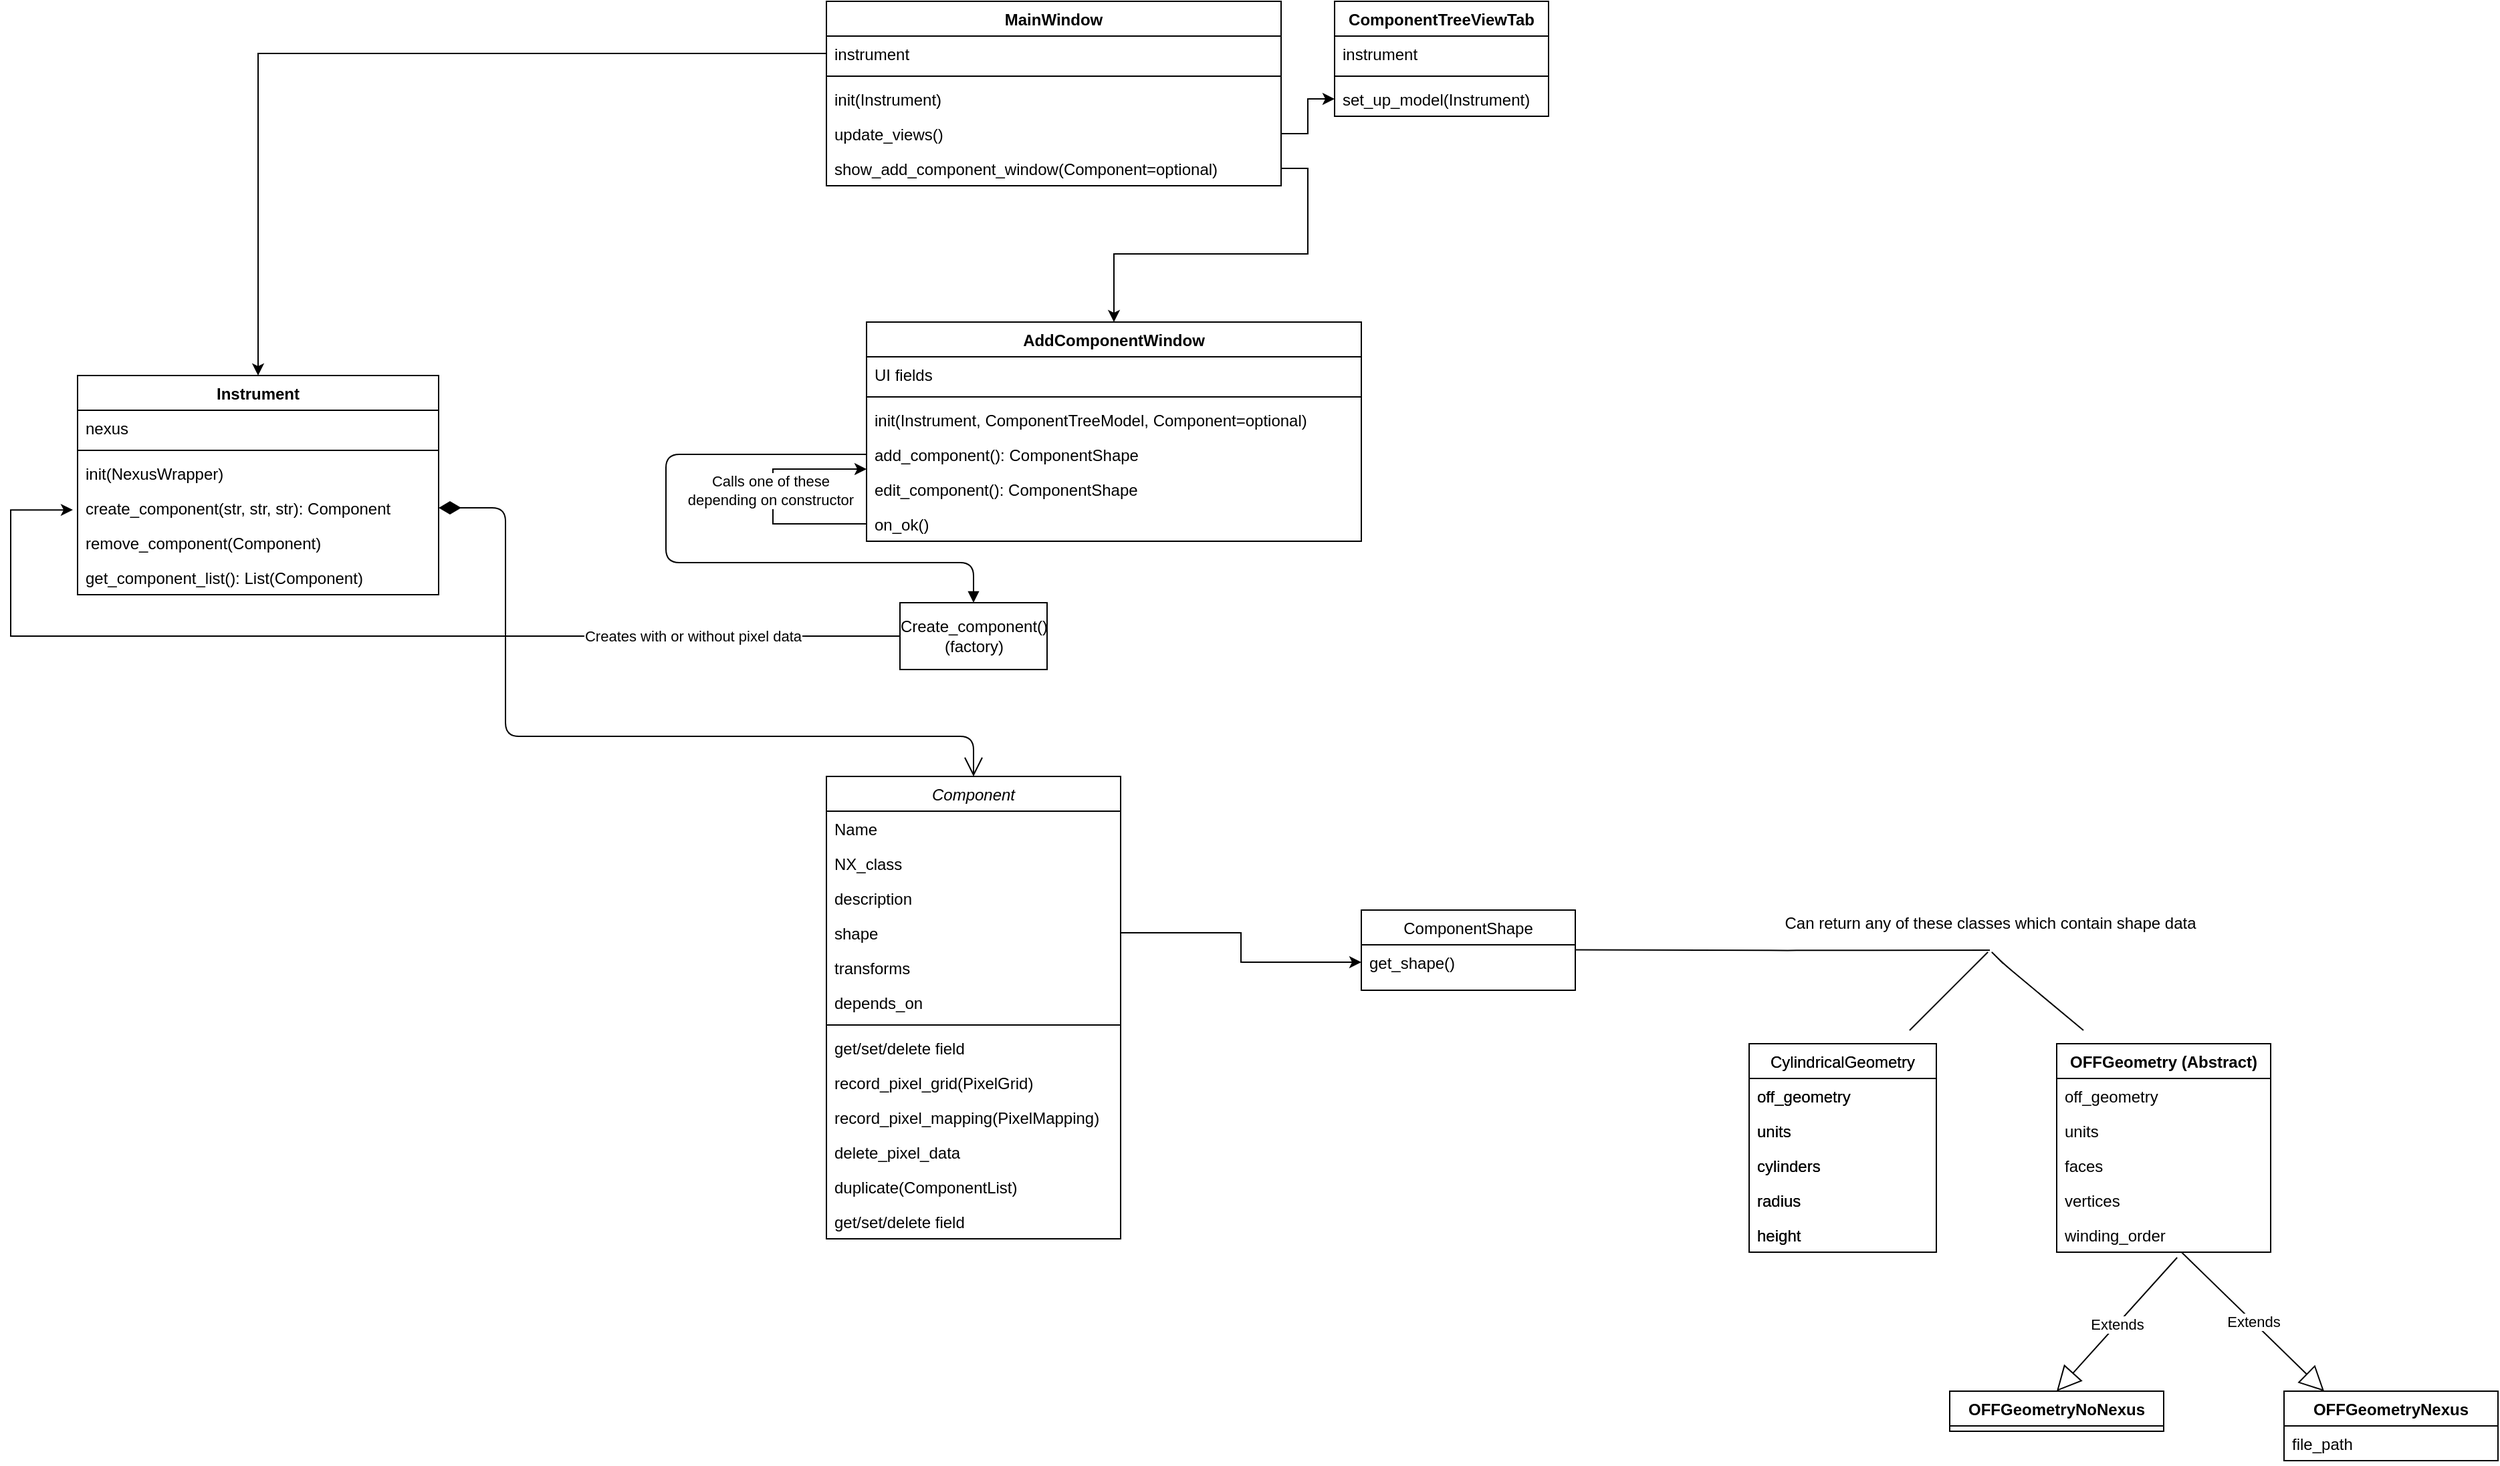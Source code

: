 <mxfile version="12.9.13" type="github">
  <diagram id="C5RBs43oDa-KdzZeNtuy" name="Page-1">
    <mxGraphModel dx="2298" dy="1978" grid="1" gridSize="10" guides="1" tooltips="1" connect="1" arrows="1" fold="1" page="1" pageScale="1" pageWidth="827" pageHeight="1169" math="0" shadow="0">
      <root>
        <mxCell id="WIyWlLk6GJQsqaUBKTNV-0" />
        <mxCell id="WIyWlLk6GJQsqaUBKTNV-1" parent="WIyWlLk6GJQsqaUBKTNV-0" />
        <mxCell id="DUrNOkOLL8GZBjthzsFv-48" style="edgeStyle=orthogonalEdgeStyle;rounded=0;orthogonalLoop=1;jettySize=auto;html=1;entryX=-0.013;entryY=0.56;entryDx=0;entryDy=0;entryPerimeter=0;" edge="1" parent="WIyWlLk6GJQsqaUBKTNV-1" source="N5AuJJnAV4p9VSYSqfe--3" target="DUrNOkOLL8GZBjthzsFv-47">
          <mxGeometry relative="1" as="geometry">
            <mxPoint x="-410" y="-70" as="targetPoint" />
            <Array as="points">
              <mxPoint x="-420" y="25" />
              <mxPoint x="-420" y="-69" />
            </Array>
          </mxGeometry>
        </mxCell>
        <mxCell id="DUrNOkOLL8GZBjthzsFv-49" value="Creates with or without pixel data" style="edgeLabel;html=1;align=center;verticalAlign=middle;resizable=0;points=[];" vertex="1" connectable="0" parent="DUrNOkOLL8GZBjthzsFv-48">
          <mxGeometry x="-0.642" y="3" relative="1" as="geometry">
            <mxPoint x="-11" y="-3.03" as="offset" />
          </mxGeometry>
        </mxCell>
        <mxCell id="N5AuJJnAV4p9VSYSqfe--3" value="&lt;div&gt;Create_component()&lt;/div&gt;&lt;div&gt;(factory)&lt;br&gt;&lt;/div&gt;" style="html=1;" parent="WIyWlLk6GJQsqaUBKTNV-1" vertex="1">
          <mxGeometry x="245" width="110" height="50" as="geometry" />
        </mxCell>
        <mxCell id="N5AuJJnAV4p9VSYSqfe--9" value="" style="endArrow=open;html=1;endSize=12;startArrow=diamondThin;startSize=14;startFill=1;edgeStyle=orthogonalEdgeStyle;align=left;verticalAlign=bottom;" parent="WIyWlLk6GJQsqaUBKTNV-1" source="DUrNOkOLL8GZBjthzsFv-47" target="zkfFHV4jXpPFQw0GAbJ--0" edge="1">
          <mxGeometry x="-1" y="3" relative="1" as="geometry">
            <mxPoint x="-50" y="70" as="sourcePoint" />
            <mxPoint x="490" y="510" as="targetPoint" />
            <Array as="points">
              <mxPoint x="-50" y="-71" />
              <mxPoint x="-50" y="100" />
              <mxPoint x="300" y="100" />
            </Array>
          </mxGeometry>
        </mxCell>
        <mxCell id="N5AuJJnAV4p9VSYSqfe--11" value="AddComponentWindow" style="swimlane;fontStyle=1;align=center;verticalAlign=top;childLayout=stackLayout;horizontal=1;startSize=26;horizontalStack=0;resizeParent=1;resizeParentMax=0;resizeLast=0;collapsible=1;marginBottom=0;" parent="WIyWlLk6GJQsqaUBKTNV-1" vertex="1">
          <mxGeometry x="220" y="-210" width="370" height="164" as="geometry" />
        </mxCell>
        <mxCell id="N5AuJJnAV4p9VSYSqfe--12" value="UI fields" style="text;strokeColor=none;fillColor=none;align=left;verticalAlign=top;spacingLeft=4;spacingRight=4;overflow=hidden;rotatable=0;points=[[0,0.5],[1,0.5]];portConstraint=eastwest;" parent="N5AuJJnAV4p9VSYSqfe--11" vertex="1">
          <mxGeometry y="26" width="370" height="26" as="geometry" />
        </mxCell>
        <mxCell id="N5AuJJnAV4p9VSYSqfe--13" value="" style="line;strokeWidth=1;fillColor=none;align=left;verticalAlign=middle;spacingTop=-1;spacingLeft=3;spacingRight=3;rotatable=0;labelPosition=right;points=[];portConstraint=eastwest;" parent="N5AuJJnAV4p9VSYSqfe--11" vertex="1">
          <mxGeometry y="52" width="370" height="8" as="geometry" />
        </mxCell>
        <mxCell id="N5AuJJnAV4p9VSYSqfe--16" value="init(Instrument, ComponentTreeModel, Component=optional)" style="text;strokeColor=none;fillColor=none;align=left;verticalAlign=top;spacingLeft=4;spacingRight=4;overflow=hidden;rotatable=0;points=[[0,0.5],[1,0.5]];portConstraint=eastwest;" parent="N5AuJJnAV4p9VSYSqfe--11" vertex="1">
          <mxGeometry y="60" width="370" height="26" as="geometry" />
        </mxCell>
        <mxCell id="N5AuJJnAV4p9VSYSqfe--14" value="add_component(): ComponentShape" style="text;strokeColor=none;fillColor=none;align=left;verticalAlign=top;spacingLeft=4;spacingRight=4;overflow=hidden;rotatable=0;points=[[0,0.5],[1,0.5]];portConstraint=eastwest;" parent="N5AuJJnAV4p9VSYSqfe--11" vertex="1">
          <mxGeometry y="86" width="370" height="26" as="geometry" />
        </mxCell>
        <mxCell id="N5AuJJnAV4p9VSYSqfe--15" value="edit_component(): ComponentShape" style="text;strokeColor=none;fillColor=none;align=left;verticalAlign=top;spacingLeft=4;spacingRight=4;overflow=hidden;rotatable=0;points=[[0,0.5],[1,0.5]];portConstraint=eastwest;" parent="N5AuJJnAV4p9VSYSqfe--11" vertex="1">
          <mxGeometry y="112" width="370" height="26" as="geometry" />
        </mxCell>
        <mxCell id="N5AuJJnAV4p9VSYSqfe--17" value="on_ok()" style="text;strokeColor=none;fillColor=none;align=left;verticalAlign=top;spacingLeft=4;spacingRight=4;overflow=hidden;rotatable=0;points=[[0,0.5],[1,0.5]];portConstraint=eastwest;" parent="N5AuJJnAV4p9VSYSqfe--11" vertex="1">
          <mxGeometry y="138" width="370" height="26" as="geometry" />
        </mxCell>
        <mxCell id="N5AuJJnAV4p9VSYSqfe--23" style="edgeStyle=orthogonalEdgeStyle;rounded=0;orthogonalLoop=1;jettySize=auto;html=1;exitX=0;exitY=0.5;exitDx=0;exitDy=0;entryX=0;entryY=0.923;entryDx=0;entryDy=0;entryPerimeter=0;" parent="N5AuJJnAV4p9VSYSqfe--11" source="N5AuJJnAV4p9VSYSqfe--17" target="N5AuJJnAV4p9VSYSqfe--14" edge="1">
          <mxGeometry relative="1" as="geometry">
            <mxPoint x="-10" y="110" as="targetPoint" />
            <Array as="points">
              <mxPoint y="151" />
              <mxPoint x="-70" y="151" />
              <mxPoint x="-70" y="110" />
            </Array>
          </mxGeometry>
        </mxCell>
        <mxCell id="N5AuJJnAV4p9VSYSqfe--25" value="&lt;div&gt;Calls one of these&lt;/div&gt;&lt;div&gt; depending on constructor&lt;/div&gt;" style="edgeLabel;html=1;align=center;verticalAlign=middle;resizable=0;points=[];" parent="N5AuJJnAV4p9VSYSqfe--23" vertex="1" connectable="0">
          <mxGeometry x="0.052" y="2" relative="1" as="geometry">
            <mxPoint as="offset" />
          </mxGeometry>
        </mxCell>
        <mxCell id="N5AuJJnAV4p9VSYSqfe--22" value="" style="html=1;verticalAlign=bottom;endArrow=block;exitX=0;exitY=0.5;exitDx=0;exitDy=0;entryX=0.5;entryY=0;entryDx=0;entryDy=0;" parent="WIyWlLk6GJQsqaUBKTNV-1" source="N5AuJJnAV4p9VSYSqfe--14" target="N5AuJJnAV4p9VSYSqfe--3" edge="1">
          <mxGeometry x="-0.144" y="-92" width="80" relative="1" as="geometry">
            <mxPoint x="70" y="-128.2" as="sourcePoint" />
            <mxPoint x="-40" y="-120" as="targetPoint" />
            <Array as="points">
              <mxPoint x="70" y="-111" />
              <mxPoint x="70" y="-30" />
              <mxPoint x="300" y="-30" />
            </Array>
            <mxPoint as="offset" />
          </mxGeometry>
        </mxCell>
        <mxCell id="zkfFHV4jXpPFQw0GAbJ--17" value="ComponentShape" style="swimlane;fontStyle=0;align=center;verticalAlign=top;childLayout=stackLayout;horizontal=1;startSize=26;horizontalStack=0;resizeParent=1;resizeLast=0;collapsible=1;marginBottom=0;rounded=0;shadow=0;strokeWidth=1;" parent="WIyWlLk6GJQsqaUBKTNV-1" vertex="1">
          <mxGeometry x="590" y="230" width="160" height="60" as="geometry">
            <mxRectangle x="550" y="140" width="160" height="26" as="alternateBounds" />
          </mxGeometry>
        </mxCell>
        <mxCell id="zkfFHV4jXpPFQw0GAbJ--24" value="get_shape()" style="text;align=left;verticalAlign=top;spacingLeft=4;spacingRight=4;overflow=hidden;rotatable=0;points=[[0,0.5],[1,0.5]];portConstraint=eastwest;" parent="zkfFHV4jXpPFQw0GAbJ--17" vertex="1">
          <mxGeometry y="26" width="160" height="26" as="geometry" />
        </mxCell>
        <mxCell id="DUrNOkOLL8GZBjthzsFv-0" value="" style="endArrow=none;html=1;edgeStyle=orthogonalEdgeStyle;" edge="1" parent="WIyWlLk6GJQsqaUBKTNV-1">
          <mxGeometry relative="1" as="geometry">
            <mxPoint x="750" y="259.71" as="sourcePoint" />
            <mxPoint x="1060" y="260" as="targetPoint" />
            <Array as="points" />
          </mxGeometry>
        </mxCell>
        <mxCell id="zkfFHV4jXpPFQw0GAbJ--0" value="Component" style="swimlane;fontStyle=2;align=center;verticalAlign=top;childLayout=stackLayout;horizontal=1;startSize=26;horizontalStack=0;resizeParent=1;resizeLast=0;collapsible=1;marginBottom=0;rounded=0;shadow=0;strokeWidth=1;" parent="WIyWlLk6GJQsqaUBKTNV-1" vertex="1">
          <mxGeometry x="190" y="130" width="220" height="346" as="geometry">
            <mxRectangle x="230" y="140" width="160" height="26" as="alternateBounds" />
          </mxGeometry>
        </mxCell>
        <mxCell id="zkfFHV4jXpPFQw0GAbJ--1" value="Name" style="text;align=left;verticalAlign=top;spacingLeft=4;spacingRight=4;overflow=hidden;rotatable=0;points=[[0,0.5],[1,0.5]];portConstraint=eastwest;" parent="zkfFHV4jXpPFQw0GAbJ--0" vertex="1">
          <mxGeometry y="26" width="220" height="26" as="geometry" />
        </mxCell>
        <mxCell id="zkfFHV4jXpPFQw0GAbJ--2" value="NX_class" style="text;align=left;verticalAlign=top;spacingLeft=4;spacingRight=4;overflow=hidden;rotatable=0;points=[[0,0.5],[1,0.5]];portConstraint=eastwest;rounded=0;shadow=0;html=0;" parent="zkfFHV4jXpPFQw0GAbJ--0" vertex="1">
          <mxGeometry y="52" width="220" height="26" as="geometry" />
        </mxCell>
        <mxCell id="zkfFHV4jXpPFQw0GAbJ--3" value="description" style="text;align=left;verticalAlign=top;spacingLeft=4;spacingRight=4;overflow=hidden;rotatable=0;points=[[0,0.5],[1,0.5]];portConstraint=eastwest;rounded=0;shadow=0;html=0;" parent="zkfFHV4jXpPFQw0GAbJ--0" vertex="1">
          <mxGeometry y="78" width="220" height="26" as="geometry" />
        </mxCell>
        <mxCell id="N5AuJJnAV4p9VSYSqfe--0" value="shape" style="text;align=left;verticalAlign=top;spacingLeft=4;spacingRight=4;overflow=hidden;rotatable=0;points=[[0,0.5],[1,0.5]];portConstraint=eastwest;rounded=0;shadow=0;html=0;" parent="zkfFHV4jXpPFQw0GAbJ--0" vertex="1">
          <mxGeometry y="104" width="220" height="26" as="geometry" />
        </mxCell>
        <mxCell id="N5AuJJnAV4p9VSYSqfe--1" value="transforms" style="text;align=left;verticalAlign=top;spacingLeft=4;spacingRight=4;overflow=hidden;rotatable=0;points=[[0,0.5],[1,0.5]];portConstraint=eastwest;rounded=0;shadow=0;html=0;" parent="zkfFHV4jXpPFQw0GAbJ--0" vertex="1">
          <mxGeometry y="130" width="220" height="26" as="geometry" />
        </mxCell>
        <mxCell id="N5AuJJnAV4p9VSYSqfe--2" value="depends_on" style="text;align=left;verticalAlign=top;spacingLeft=4;spacingRight=4;overflow=hidden;rotatable=0;points=[[0,0.5],[1,0.5]];portConstraint=eastwest;rounded=0;shadow=0;html=0;" parent="zkfFHV4jXpPFQw0GAbJ--0" vertex="1">
          <mxGeometry y="156" width="220" height="26" as="geometry" />
        </mxCell>
        <mxCell id="zkfFHV4jXpPFQw0GAbJ--4" value="" style="line;html=1;strokeWidth=1;align=left;verticalAlign=middle;spacingTop=-1;spacingLeft=3;spacingRight=3;rotatable=0;labelPosition=right;points=[];portConstraint=eastwest;" parent="zkfFHV4jXpPFQw0GAbJ--0" vertex="1">
          <mxGeometry y="182" width="220" height="8" as="geometry" />
        </mxCell>
        <mxCell id="zkfFHV4jXpPFQw0GAbJ--5" value="get/set/delete field" style="text;align=left;verticalAlign=top;spacingLeft=4;spacingRight=4;overflow=hidden;rotatable=0;points=[[0,0.5],[1,0.5]];portConstraint=eastwest;" parent="zkfFHV4jXpPFQw0GAbJ--0" vertex="1">
          <mxGeometry y="190" width="220" height="26" as="geometry" />
        </mxCell>
        <mxCell id="N5AuJJnAV4p9VSYSqfe--4" value="record_pixel_grid(PixelGrid)" style="text;align=left;verticalAlign=top;spacingLeft=4;spacingRight=4;overflow=hidden;rotatable=0;points=[[0,0.5],[1,0.5]];portConstraint=eastwest;" parent="zkfFHV4jXpPFQw0GAbJ--0" vertex="1">
          <mxGeometry y="216" width="220" height="26" as="geometry" />
        </mxCell>
        <mxCell id="N5AuJJnAV4p9VSYSqfe--5" value="record_pixel_mapping(PixelMapping)" style="text;align=left;verticalAlign=top;spacingLeft=4;spacingRight=4;overflow=hidden;rotatable=0;points=[[0,0.5],[1,0.5]];portConstraint=eastwest;" parent="zkfFHV4jXpPFQw0GAbJ--0" vertex="1">
          <mxGeometry y="242" width="220" height="26" as="geometry" />
        </mxCell>
        <mxCell id="N5AuJJnAV4p9VSYSqfe--6" value="delete_pixel_data" style="text;align=left;verticalAlign=top;spacingLeft=4;spacingRight=4;overflow=hidden;rotatable=0;points=[[0,0.5],[1,0.5]];portConstraint=eastwest;" parent="zkfFHV4jXpPFQw0GAbJ--0" vertex="1">
          <mxGeometry y="268" width="220" height="26" as="geometry" />
        </mxCell>
        <mxCell id="N5AuJJnAV4p9VSYSqfe--7" value="duplicate(ComponentList)" style="text;align=left;verticalAlign=top;spacingLeft=4;spacingRight=4;overflow=hidden;rotatable=0;points=[[0,0.5],[1,0.5]];portConstraint=eastwest;" parent="zkfFHV4jXpPFQw0GAbJ--0" vertex="1">
          <mxGeometry y="294" width="220" height="26" as="geometry" />
        </mxCell>
        <mxCell id="N5AuJJnAV4p9VSYSqfe--8" value="get/set/delete field" style="text;align=left;verticalAlign=top;spacingLeft=4;spacingRight=4;overflow=hidden;rotatable=0;points=[[0,0.5],[1,0.5]];portConstraint=eastwest;" parent="zkfFHV4jXpPFQw0GAbJ--0" vertex="1">
          <mxGeometry y="320" width="220" height="26" as="geometry" />
        </mxCell>
        <mxCell id="DUrNOkOLL8GZBjthzsFv-23" value="Extends" style="endArrow=block;endSize=16;endFill=0;html=1;" edge="1" parent="WIyWlLk6GJQsqaUBKTNV-1" source="DUrNOkOLL8GZBjthzsFv-22">
          <mxGeometry width="160" relative="1" as="geometry">
            <mxPoint x="1150" y="590" as="sourcePoint" />
            <mxPoint x="1310" y="590" as="targetPoint" />
          </mxGeometry>
        </mxCell>
        <mxCell id="DUrNOkOLL8GZBjthzsFv-24" value="Extends" style="endArrow=block;endSize=16;endFill=0;html=1;exitX=0.563;exitY=1.154;exitDx=0;exitDy=0;exitPerimeter=0;" edge="1" parent="WIyWlLk6GJQsqaUBKTNV-1" source="DUrNOkOLL8GZBjthzsFv-22">
          <mxGeometry width="160" relative="1" as="geometry">
            <mxPoint x="1080.003" y="521" as="sourcePoint" />
            <mxPoint x="1110" y="590" as="targetPoint" />
          </mxGeometry>
        </mxCell>
        <mxCell id="DUrNOkOLL8GZBjthzsFv-3" value="CylindricalGeometry" style="swimlane;fontStyle=0;childLayout=stackLayout;horizontal=1;startSize=26;fillColor=none;horizontalStack=0;resizeParent=1;resizeParentMax=0;resizeLast=0;collapsible=1;marginBottom=0;" vertex="1" parent="WIyWlLk6GJQsqaUBKTNV-1">
          <mxGeometry x="880" y="330" width="140" height="156" as="geometry" />
        </mxCell>
        <mxCell id="DUrNOkOLL8GZBjthzsFv-4" value="off_geometry" style="text;strokeColor=none;fillColor=none;align=left;verticalAlign=top;spacingLeft=4;spacingRight=4;overflow=hidden;rotatable=0;points=[[0,0.5],[1,0.5]];portConstraint=eastwest;" vertex="1" parent="DUrNOkOLL8GZBjthzsFv-3">
          <mxGeometry y="26" width="140" height="26" as="geometry" />
        </mxCell>
        <mxCell id="DUrNOkOLL8GZBjthzsFv-5" value="units" style="text;strokeColor=none;fillColor=none;align=left;verticalAlign=top;spacingLeft=4;spacingRight=4;overflow=hidden;rotatable=0;points=[[0,0.5],[1,0.5]];portConstraint=eastwest;" vertex="1" parent="DUrNOkOLL8GZBjthzsFv-3">
          <mxGeometry y="52" width="140" height="26" as="geometry" />
        </mxCell>
        <mxCell id="DUrNOkOLL8GZBjthzsFv-6" value="cylinders" style="text;strokeColor=none;fillColor=none;align=left;verticalAlign=top;spacingLeft=4;spacingRight=4;overflow=hidden;rotatable=0;points=[[0,0.5],[1,0.5]];portConstraint=eastwest;" vertex="1" parent="DUrNOkOLL8GZBjthzsFv-3">
          <mxGeometry y="78" width="140" height="26" as="geometry" />
        </mxCell>
        <mxCell id="DUrNOkOLL8GZBjthzsFv-7" value="radius" style="text;strokeColor=none;fillColor=none;align=left;verticalAlign=top;spacingLeft=4;spacingRight=4;overflow=hidden;rotatable=0;points=[[0,0.5],[1,0.5]];portConstraint=eastwest;" vertex="1" parent="DUrNOkOLL8GZBjthzsFv-3">
          <mxGeometry y="104" width="140" height="26" as="geometry" />
        </mxCell>
        <mxCell id="DUrNOkOLL8GZBjthzsFv-8" value="height" style="text;strokeColor=none;fillColor=none;align=left;verticalAlign=top;spacingLeft=4;spacingRight=4;overflow=hidden;rotatable=0;points=[[0,0.5],[1,0.5]];portConstraint=eastwest;" vertex="1" parent="DUrNOkOLL8GZBjthzsFv-3">
          <mxGeometry y="130" width="140" height="26" as="geometry" />
        </mxCell>
        <mxCell id="DUrNOkOLL8GZBjthzsFv-9" value="CylindricalGeometry" style="swimlane;fontStyle=0;childLayout=stackLayout;horizontal=1;startSize=26;fillColor=none;horizontalStack=0;resizeParent=1;resizeParentMax=0;resizeLast=0;collapsible=1;marginBottom=0;" vertex="1" parent="WIyWlLk6GJQsqaUBKTNV-1">
          <mxGeometry x="880" y="330" width="140" height="156" as="geometry" />
        </mxCell>
        <mxCell id="DUrNOkOLL8GZBjthzsFv-10" value="off_geometry" style="text;strokeColor=none;fillColor=none;align=left;verticalAlign=top;spacingLeft=4;spacingRight=4;overflow=hidden;rotatable=0;points=[[0,0.5],[1,0.5]];portConstraint=eastwest;" vertex="1" parent="DUrNOkOLL8GZBjthzsFv-9">
          <mxGeometry y="26" width="140" height="26" as="geometry" />
        </mxCell>
        <mxCell id="DUrNOkOLL8GZBjthzsFv-11" value="units" style="text;strokeColor=none;fillColor=none;align=left;verticalAlign=top;spacingLeft=4;spacingRight=4;overflow=hidden;rotatable=0;points=[[0,0.5],[1,0.5]];portConstraint=eastwest;" vertex="1" parent="DUrNOkOLL8GZBjthzsFv-9">
          <mxGeometry y="52" width="140" height="26" as="geometry" />
        </mxCell>
        <mxCell id="DUrNOkOLL8GZBjthzsFv-12" value="cylinders" style="text;strokeColor=none;fillColor=none;align=left;verticalAlign=top;spacingLeft=4;spacingRight=4;overflow=hidden;rotatable=0;points=[[0,0.5],[1,0.5]];portConstraint=eastwest;" vertex="1" parent="DUrNOkOLL8GZBjthzsFv-9">
          <mxGeometry y="78" width="140" height="26" as="geometry" />
        </mxCell>
        <mxCell id="DUrNOkOLL8GZBjthzsFv-13" value="radius" style="text;strokeColor=none;fillColor=none;align=left;verticalAlign=top;spacingLeft=4;spacingRight=4;overflow=hidden;rotatable=0;points=[[0,0.5],[1,0.5]];portConstraint=eastwest;" vertex="1" parent="DUrNOkOLL8GZBjthzsFv-9">
          <mxGeometry y="104" width="140" height="26" as="geometry" />
        </mxCell>
        <mxCell id="DUrNOkOLL8GZBjthzsFv-14" value="height" style="text;strokeColor=none;fillColor=none;align=left;verticalAlign=top;spacingLeft=4;spacingRight=4;overflow=hidden;rotatable=0;points=[[0,0.5],[1,0.5]];portConstraint=eastwest;" vertex="1" parent="DUrNOkOLL8GZBjthzsFv-9">
          <mxGeometry y="130" width="140" height="26" as="geometry" />
        </mxCell>
        <mxCell id="DUrNOkOLL8GZBjthzsFv-15" value="OFFGeometry (Abstract)" style="swimlane;fontStyle=1;align=center;verticalAlign=top;childLayout=stackLayout;horizontal=1;startSize=26;horizontalStack=0;resizeParent=1;resizeParentMax=0;resizeLast=0;collapsible=1;marginBottom=0;" vertex="1" parent="WIyWlLk6GJQsqaUBKTNV-1">
          <mxGeometry x="1110" y="330" width="160" height="156" as="geometry" />
        </mxCell>
        <mxCell id="DUrNOkOLL8GZBjthzsFv-18" value="off_geometry" style="text;strokeColor=none;fillColor=none;align=left;verticalAlign=top;spacingLeft=4;spacingRight=4;overflow=hidden;rotatable=0;points=[[0,0.5],[1,0.5]];portConstraint=eastwest;" vertex="1" parent="DUrNOkOLL8GZBjthzsFv-15">
          <mxGeometry y="26" width="160" height="26" as="geometry" />
        </mxCell>
        <mxCell id="DUrNOkOLL8GZBjthzsFv-19" value="units" style="text;strokeColor=none;fillColor=none;align=left;verticalAlign=top;spacingLeft=4;spacingRight=4;overflow=hidden;rotatable=0;points=[[0,0.5],[1,0.5]];portConstraint=eastwest;" vertex="1" parent="DUrNOkOLL8GZBjthzsFv-15">
          <mxGeometry y="52" width="160" height="26" as="geometry" />
        </mxCell>
        <mxCell id="DUrNOkOLL8GZBjthzsFv-20" value="faces" style="text;strokeColor=none;fillColor=none;align=left;verticalAlign=top;spacingLeft=4;spacingRight=4;overflow=hidden;rotatable=0;points=[[0,0.5],[1,0.5]];portConstraint=eastwest;" vertex="1" parent="DUrNOkOLL8GZBjthzsFv-15">
          <mxGeometry y="78" width="160" height="26" as="geometry" />
        </mxCell>
        <mxCell id="DUrNOkOLL8GZBjthzsFv-21" value="vertices" style="text;strokeColor=none;fillColor=none;align=left;verticalAlign=top;spacingLeft=4;spacingRight=4;overflow=hidden;rotatable=0;points=[[0,0.5],[1,0.5]];portConstraint=eastwest;" vertex="1" parent="DUrNOkOLL8GZBjthzsFv-15">
          <mxGeometry y="104" width="160" height="26" as="geometry" />
        </mxCell>
        <mxCell id="DUrNOkOLL8GZBjthzsFv-22" value="winding_order" style="text;strokeColor=none;fillColor=none;align=left;verticalAlign=top;spacingLeft=4;spacingRight=4;overflow=hidden;rotatable=0;points=[[0,0.5],[1,0.5]];portConstraint=eastwest;" vertex="1" parent="DUrNOkOLL8GZBjthzsFv-15">
          <mxGeometry y="130" width="160" height="26" as="geometry" />
        </mxCell>
        <mxCell id="DUrNOkOLL8GZBjthzsFv-25" value="OFFGeometryNoNexus" style="swimlane;fontStyle=1;align=center;verticalAlign=top;childLayout=stackLayout;horizontal=1;startSize=26;horizontalStack=0;resizeParent=1;resizeParentMax=0;resizeLast=0;collapsible=1;marginBottom=0;" vertex="1" parent="WIyWlLk6GJQsqaUBKTNV-1">
          <mxGeometry x="1030" y="590" width="160" height="30" as="geometry" />
        </mxCell>
        <mxCell id="DUrNOkOLL8GZBjthzsFv-33" value="OFFGeometryNexus" style="swimlane;fontStyle=1;align=center;verticalAlign=top;childLayout=stackLayout;horizontal=1;startSize=26;horizontalStack=0;resizeParent=1;resizeParentMax=0;resizeLast=0;collapsible=1;marginBottom=0;" vertex="1" parent="WIyWlLk6GJQsqaUBKTNV-1">
          <mxGeometry x="1280" y="590" width="160" height="52" as="geometry" />
        </mxCell>
        <mxCell id="DUrNOkOLL8GZBjthzsFv-34" value="file_path" style="text;strokeColor=none;fillColor=none;align=left;verticalAlign=top;spacingLeft=4;spacingRight=4;overflow=hidden;rotatable=0;points=[[0,0.5],[1,0.5]];portConstraint=eastwest;" vertex="1" parent="DUrNOkOLL8GZBjthzsFv-33">
          <mxGeometry y="26" width="160" height="26" as="geometry" />
        </mxCell>
        <mxCell id="DUrNOkOLL8GZBjthzsFv-39" value="" style="endArrow=none;html=1;" edge="1" parent="WIyWlLk6GJQsqaUBKTNV-1">
          <mxGeometry width="50" height="50" relative="1" as="geometry">
            <mxPoint x="1000" y="320" as="sourcePoint" />
            <mxPoint x="1050" y="270" as="targetPoint" />
            <Array as="points">
              <mxPoint x="1050" y="270" />
              <mxPoint x="1060" y="260" />
            </Array>
          </mxGeometry>
        </mxCell>
        <mxCell id="DUrNOkOLL8GZBjthzsFv-40" value="" style="endArrow=none;html=1;" edge="1" parent="WIyWlLk6GJQsqaUBKTNV-1">
          <mxGeometry width="50" height="50" relative="1" as="geometry">
            <mxPoint x="1130" y="320" as="sourcePoint" />
            <mxPoint x="1070" y="270" as="targetPoint" />
            <Array as="points">
              <mxPoint x="1070" y="270" />
              <mxPoint x="1060" y="260" />
            </Array>
          </mxGeometry>
        </mxCell>
        <mxCell id="DUrNOkOLL8GZBjthzsFv-41" value="Can return any of these classes which contain shape data" style="text;html=1;align=center;verticalAlign=middle;resizable=0;points=[];autosize=1;" vertex="1" parent="WIyWlLk6GJQsqaUBKTNV-1">
          <mxGeometry x="900" y="230" width="320" height="20" as="geometry" />
        </mxCell>
        <mxCell id="DUrNOkOLL8GZBjthzsFv-42" value="ComponentTreeViewTab" style="swimlane;fontStyle=1;align=center;verticalAlign=top;childLayout=stackLayout;horizontal=1;startSize=26;horizontalStack=0;resizeParent=1;resizeParentMax=0;resizeLast=0;collapsible=1;marginBottom=0;" vertex="1" parent="WIyWlLk6GJQsqaUBKTNV-1">
          <mxGeometry x="570" y="-450" width="160" height="86" as="geometry" />
        </mxCell>
        <mxCell id="DUrNOkOLL8GZBjthzsFv-43" value="instrument" style="text;strokeColor=none;fillColor=none;align=left;verticalAlign=top;spacingLeft=4;spacingRight=4;overflow=hidden;rotatable=0;points=[[0,0.5],[1,0.5]];portConstraint=eastwest;" vertex="1" parent="DUrNOkOLL8GZBjthzsFv-42">
          <mxGeometry y="26" width="160" height="26" as="geometry" />
        </mxCell>
        <mxCell id="DUrNOkOLL8GZBjthzsFv-44" value="" style="line;strokeWidth=1;fillColor=none;align=left;verticalAlign=middle;spacingTop=-1;spacingLeft=3;spacingRight=3;rotatable=0;labelPosition=right;points=[];portConstraint=eastwest;" vertex="1" parent="DUrNOkOLL8GZBjthzsFv-42">
          <mxGeometry y="52" width="160" height="8" as="geometry" />
        </mxCell>
        <mxCell id="DUrNOkOLL8GZBjthzsFv-45" value="set_up_model(Instrument)" style="text;strokeColor=none;fillColor=none;align=left;verticalAlign=top;spacingLeft=4;spacingRight=4;overflow=hidden;rotatable=0;points=[[0,0.5],[1,0.5]];portConstraint=eastwest;" vertex="1" parent="DUrNOkOLL8GZBjthzsFv-42">
          <mxGeometry y="60" width="160" height="26" as="geometry" />
        </mxCell>
        <mxCell id="N5AuJJnAV4p9VSYSqfe--26" value="MainWindow" style="swimlane;fontStyle=1;align=center;verticalAlign=top;childLayout=stackLayout;horizontal=1;startSize=26;horizontalStack=0;resizeParent=1;resizeParentMax=0;resizeLast=0;collapsible=1;marginBottom=0;" parent="WIyWlLk6GJQsqaUBKTNV-1" vertex="1">
          <mxGeometry x="190" y="-450" width="340" height="138" as="geometry" />
        </mxCell>
        <mxCell id="N5AuJJnAV4p9VSYSqfe--27" value="instrument" style="text;strokeColor=none;fillColor=none;align=left;verticalAlign=top;spacingLeft=4;spacingRight=4;overflow=hidden;rotatable=0;points=[[0,0.5],[1,0.5]];portConstraint=eastwest;" parent="N5AuJJnAV4p9VSYSqfe--26" vertex="1">
          <mxGeometry y="26" width="340" height="26" as="geometry" />
        </mxCell>
        <mxCell id="N5AuJJnAV4p9VSYSqfe--28" value="" style="line;strokeWidth=1;fillColor=none;align=left;verticalAlign=middle;spacingTop=-1;spacingLeft=3;spacingRight=3;rotatable=0;labelPosition=right;points=[];portConstraint=eastwest;" parent="N5AuJJnAV4p9VSYSqfe--26" vertex="1">
          <mxGeometry y="52" width="340" height="8" as="geometry" />
        </mxCell>
        <mxCell id="N5AuJJnAV4p9VSYSqfe--29" value="init(Instrument)" style="text;strokeColor=none;fillColor=none;align=left;verticalAlign=top;spacingLeft=4;spacingRight=4;overflow=hidden;rotatable=0;points=[[0,0.5],[1,0.5]];portConstraint=eastwest;" parent="N5AuJJnAV4p9VSYSqfe--26" vertex="1">
          <mxGeometry y="60" width="340" height="26" as="geometry" />
        </mxCell>
        <mxCell id="DUrNOkOLL8GZBjthzsFv-46" value="update_views()" style="text;strokeColor=none;fillColor=none;align=left;verticalAlign=top;spacingLeft=4;spacingRight=4;overflow=hidden;rotatable=0;points=[[0,0.5],[1,0.5]];portConstraint=eastwest;" vertex="1" parent="N5AuJJnAV4p9VSYSqfe--26">
          <mxGeometry y="86" width="340" height="26" as="geometry" />
        </mxCell>
        <mxCell id="DUrNOkOLL8GZBjthzsFv-55" value="show_add_component_window(Component=optional)" style="text;strokeColor=none;fillColor=none;align=left;verticalAlign=top;spacingLeft=4;spacingRight=4;overflow=hidden;rotatable=0;points=[[0,0.5],[1,0.5]];portConstraint=eastwest;" vertex="1" parent="N5AuJJnAV4p9VSYSqfe--26">
          <mxGeometry y="112" width="340" height="26" as="geometry" />
        </mxCell>
        <mxCell id="N5AuJJnAV4p9VSYSqfe--18" value="Instrument" style="swimlane;fontStyle=1;align=center;verticalAlign=top;childLayout=stackLayout;horizontal=1;startSize=26;horizontalStack=0;resizeParent=1;resizeParentMax=0;resizeLast=0;collapsible=1;marginBottom=0;" parent="WIyWlLk6GJQsqaUBKTNV-1" vertex="1">
          <mxGeometry x="-370" y="-170" width="270" height="164" as="geometry" />
        </mxCell>
        <mxCell id="N5AuJJnAV4p9VSYSqfe--19" value="nexus" style="text;strokeColor=none;fillColor=none;align=left;verticalAlign=top;spacingLeft=4;spacingRight=4;overflow=hidden;rotatable=0;points=[[0,0.5],[1,0.5]];portConstraint=eastwest;" parent="N5AuJJnAV4p9VSYSqfe--18" vertex="1">
          <mxGeometry y="26" width="270" height="26" as="geometry" />
        </mxCell>
        <mxCell id="N5AuJJnAV4p9VSYSqfe--20" value="" style="line;strokeWidth=1;fillColor=none;align=left;verticalAlign=middle;spacingTop=-1;spacingLeft=3;spacingRight=3;rotatable=0;labelPosition=right;points=[];portConstraint=eastwest;" parent="N5AuJJnAV4p9VSYSqfe--18" vertex="1">
          <mxGeometry y="52" width="270" height="8" as="geometry" />
        </mxCell>
        <mxCell id="N5AuJJnAV4p9VSYSqfe--21" value="init(NexusWrapper)" style="text;strokeColor=none;fillColor=none;align=left;verticalAlign=top;spacingLeft=4;spacingRight=4;overflow=hidden;rotatable=0;points=[[0,0.5],[1,0.5]];portConstraint=eastwest;" parent="N5AuJJnAV4p9VSYSqfe--18" vertex="1">
          <mxGeometry y="60" width="270" height="26" as="geometry" />
        </mxCell>
        <mxCell id="DUrNOkOLL8GZBjthzsFv-47" value="create_component(str, str, str): Component" style="text;strokeColor=none;fillColor=none;align=left;verticalAlign=top;spacingLeft=4;spacingRight=4;overflow=hidden;rotatable=0;points=[[0,0.5],[1,0.5]];portConstraint=eastwest;" vertex="1" parent="N5AuJJnAV4p9VSYSqfe--18">
          <mxGeometry y="86" width="270" height="26" as="geometry" />
        </mxCell>
        <mxCell id="DUrNOkOLL8GZBjthzsFv-50" value="remove_component(Component)" style="text;strokeColor=none;fillColor=none;align=left;verticalAlign=top;spacingLeft=4;spacingRight=4;overflow=hidden;rotatable=0;points=[[0,0.5],[1,0.5]];portConstraint=eastwest;" vertex="1" parent="N5AuJJnAV4p9VSYSqfe--18">
          <mxGeometry y="112" width="270" height="26" as="geometry" />
        </mxCell>
        <mxCell id="DUrNOkOLL8GZBjthzsFv-51" value="get_component_list(): List(Component)" style="text;strokeColor=none;fillColor=none;align=left;verticalAlign=top;spacingLeft=4;spacingRight=4;overflow=hidden;rotatable=0;points=[[0,0.5],[1,0.5]];portConstraint=eastwest;" vertex="1" parent="N5AuJJnAV4p9VSYSqfe--18">
          <mxGeometry y="138" width="270" height="26" as="geometry" />
        </mxCell>
        <mxCell id="DUrNOkOLL8GZBjthzsFv-52" style="edgeStyle=orthogonalEdgeStyle;rounded=0;orthogonalLoop=1;jettySize=auto;html=1;entryX=0.5;entryY=0;entryDx=0;entryDy=0;" edge="1" parent="WIyWlLk6GJQsqaUBKTNV-1" source="N5AuJJnAV4p9VSYSqfe--27" target="N5AuJJnAV4p9VSYSqfe--18">
          <mxGeometry relative="1" as="geometry" />
        </mxCell>
        <mxCell id="DUrNOkOLL8GZBjthzsFv-53" style="edgeStyle=orthogonalEdgeStyle;rounded=0;orthogonalLoop=1;jettySize=auto;html=1;entryX=0;entryY=0.5;entryDx=0;entryDy=0;" edge="1" parent="WIyWlLk6GJQsqaUBKTNV-1" source="DUrNOkOLL8GZBjthzsFv-46" target="DUrNOkOLL8GZBjthzsFv-45">
          <mxGeometry relative="1" as="geometry" />
        </mxCell>
        <mxCell id="DUrNOkOLL8GZBjthzsFv-54" style="edgeStyle=orthogonalEdgeStyle;rounded=0;orthogonalLoop=1;jettySize=auto;html=1;entryX=0;entryY=0.5;entryDx=0;entryDy=0;" edge="1" parent="WIyWlLk6GJQsqaUBKTNV-1" source="N5AuJJnAV4p9VSYSqfe--0" target="zkfFHV4jXpPFQw0GAbJ--24">
          <mxGeometry relative="1" as="geometry" />
        </mxCell>
        <mxCell id="DUrNOkOLL8GZBjthzsFv-56" style="edgeStyle=orthogonalEdgeStyle;rounded=0;orthogonalLoop=1;jettySize=auto;html=1;entryX=0.5;entryY=0;entryDx=0;entryDy=0;" edge="1" parent="WIyWlLk6GJQsqaUBKTNV-1" source="DUrNOkOLL8GZBjthzsFv-55" target="N5AuJJnAV4p9VSYSqfe--11">
          <mxGeometry relative="1" as="geometry" />
        </mxCell>
      </root>
    </mxGraphModel>
  </diagram>
</mxfile>
